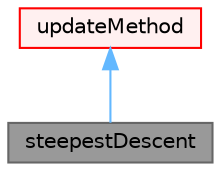 digraph "steepestDescent"
{
 // LATEX_PDF_SIZE
  bgcolor="transparent";
  edge [fontname=Helvetica,fontsize=10,labelfontname=Helvetica,labelfontsize=10];
  node [fontname=Helvetica,fontsize=10,shape=box,height=0.2,width=0.4];
  Node1 [id="Node000001",label="steepestDescent",height=0.2,width=0.4,color="gray40", fillcolor="grey60", style="filled", fontcolor="black",tooltip="Update design variables using steepest descent."];
  Node2 -> Node1 [id="edge1_Node000001_Node000002",dir="back",color="steelblue1",style="solid",tooltip=" "];
  Node2 [id="Node000002",label="updateMethod",height=0.2,width=0.4,color="red", fillcolor="#FFF0F0", style="filled",URL="$classFoam_1_1updateMethod.html",tooltip="Abstract base class for optimisation methods."];
}
